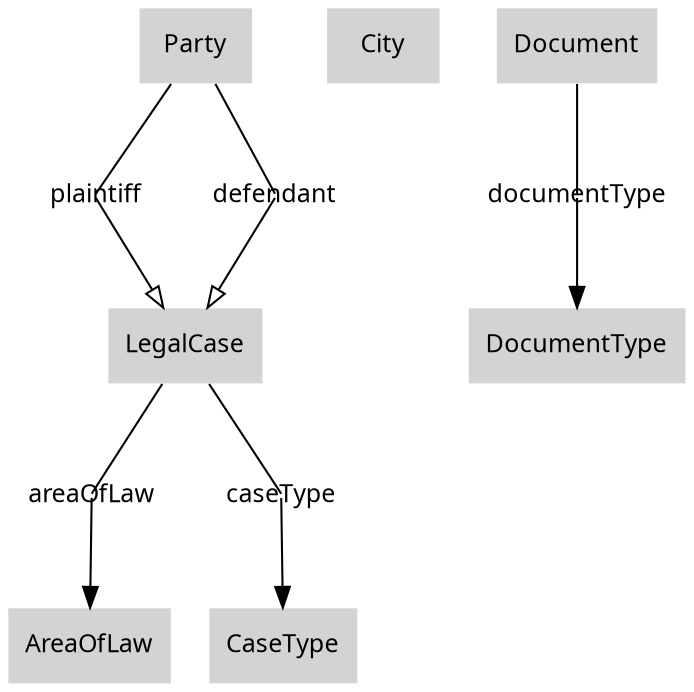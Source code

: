 digraph CaseRegistration {
graph [overlap=false];
cpt_1 [fontsize=12, fontname=Sans, label=Party, shape=plaintext, style=filled, URL="Atlas.php?content=Concept&User=&Script=fsVIROENG.adl&Concept=(.fsVIROENG.adl)Party"];
cpt_2 [fontsize=12, fontname=Sans, label=LegalCase, shape=plaintext, style=filled, URL="Atlas.php?content=Concept&User=&Script=fsVIROENG.adl&Concept=(.fsVIROENG.adl)LegalCase"];
cpt_3 [fontsize=12, fontname=Sans, label=City, shape=plaintext, style=filled, URL="Atlas.php?content=Concept&User=&Script=fsVIROENG.adl&Concept=(.fsVIROENG.adl)City"];
cpt_4 [fontsize=12, fontname=Sans, label=Document, shape=plaintext, style=filled, URL="Atlas.php?content=Concept&User=&Script=fsVIROENG.adl&Concept=(.fsVIROENG.adl)Document"];
cpt_5 [fontsize=12, fontname=Sans, label=AreaOfLaw, shape=plaintext, style=filled, URL="Atlas.php?content=Concept&User=&Script=fsVIROENG.adl&Concept=(.fsVIROENG.adl)AreaOfLaw"];
cpt_6 [fontsize=12, fontname=Sans, label=DocumentType, shape=plaintext, style=filled, URL="Atlas.php?content=Concept&User=&Script=fsVIROENG.adl&Concept=(.fsVIROENG.adl)DocumentType"];
cpt_7 [fontsize=12, fontname=Sans, label=CaseType, shape=plaintext, style=filled, URL="Atlas.php?content=Concept&User=&Script=fsVIROENG.adl&Concept=(.fsVIROENG.adl)CaseType"];
relName_1 [fontsize=12, fontname=Sans, label=plaintiff, shape=plaintext, bgcolor=white, URL="Atlas.php?content=Relatiedetails&User=&Script=fsVIROENG.adl&Relatiedetails=(.fsVIROENG.adl)plaintiff[Party*LegalCase]"];
relName_2 [fontsize=12, fontname=Sans, label=defendant, shape=plaintext, bgcolor=white, URL="Atlas.php?content=Relatiedetails&User=&Script=fsVIROENG.adl&Relatiedetails=(.fsVIROENG.adl)defendant[Party*LegalCase]"];
relName_3 [fontsize=12, fontname=Sans, label=areaOfLaw, shape=plaintext, bgcolor=white, URL="Atlas.php?content=Relatiedetails&User=&Script=fsVIROENG.adl&Relatiedetails=(.fsVIROENG.adl)areaOfLaw[LegalCase*AreaOfLaw]"];
relName_4 [fontsize=12, fontname=Sans, label=documentType, shape=plaintext, bgcolor=white, URL="Atlas.php?content=Relatiedetails&User=&Script=fsVIROENG.adl&Relatiedetails=(.fsVIROENG.adl)documentType[Document*DocumentType]"];
relName_5 [fontsize=12, fontname=Sans, label=caseType, shape=plaintext, bgcolor=white, URL="Atlas.php?content=Relatiedetails&User=&Script=fsVIROENG.adl&Relatiedetails=(.fsVIROENG.adl)caseType[LegalCase*CaseType]"];
cpt_1 -> relName_1 [len=1.2, arrowhead=none, arrowtail=none, headclip=false, dir=both];
relName_1 -> cpt_2 [len=1.2, arrowhead=onormal, arrowtail=none, tailclip=false];
cpt_1 -> relName_2 [len=1.2, arrowhead=none, arrowtail=none, headclip=false, dir=both];
relName_2 -> cpt_2 [len=1.2, arrowhead=onormal, arrowtail=none, tailclip=false];
cpt_2 -> relName_3 [len=1.2, arrowhead=none, arrowtail=none, headclip=false, dir=both];
relName_3 -> cpt_5 [len=1.2, arrowhead=normal, arrowtail=none, tailclip=false];
cpt_4 -> relName_4 [len=1.2, arrowhead=none, arrowtail=none, headclip=false, dir=both];
relName_4 -> cpt_6 [len=1.2, arrowhead=normal, arrowtail=none, tailclip=false];
cpt_2 -> relName_5 [len=1.2, arrowhead=none, arrowtail=none, headclip=false, dir=both];
relName_5 -> cpt_7 [len=1.2, arrowhead=normal, arrowtail=none, tailclip=false];
}